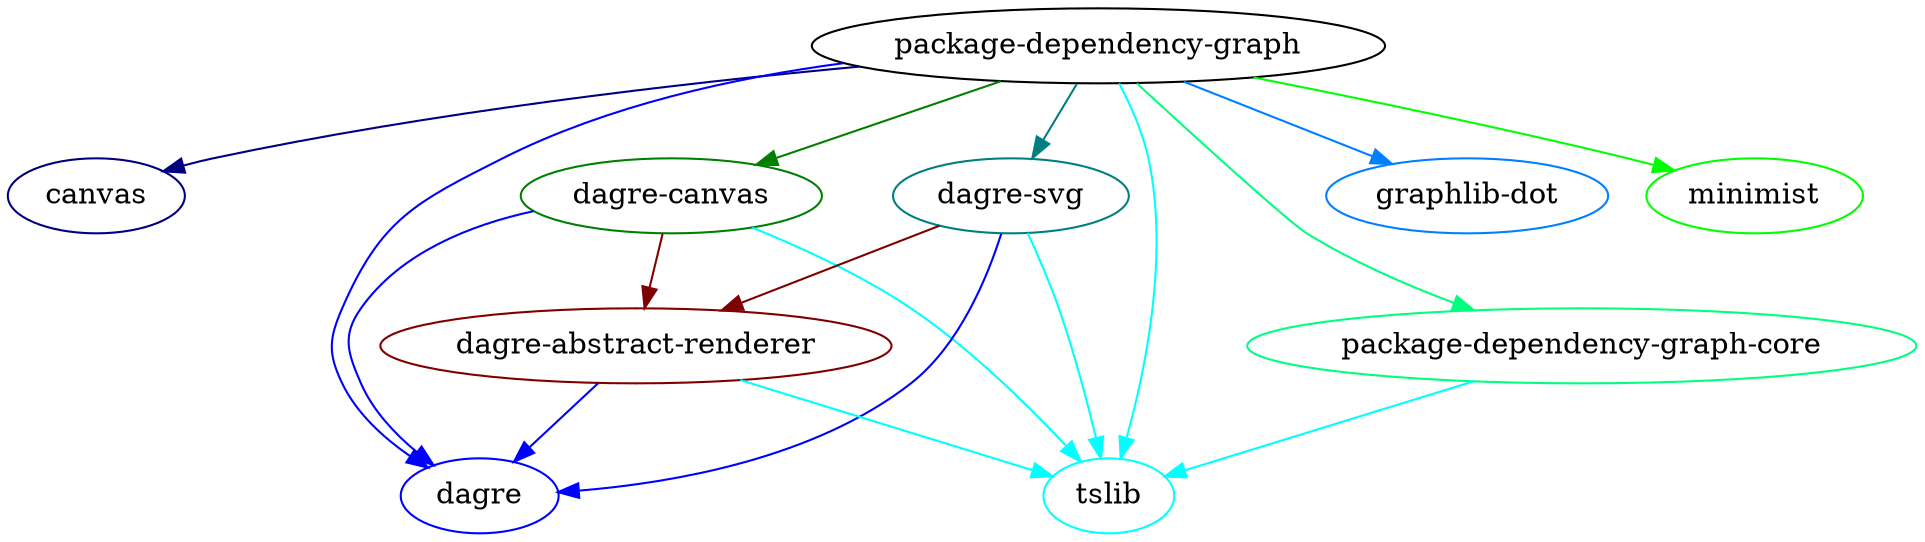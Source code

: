 // generated by package-dependency-graph
digraph {
  package_dependency_graph -> canvas[color = "#00007f"]
  package_dependency_graph -> dagre[color = "#0000ff"]
  package_dependency_graph -> dagre_canvas[color = "#007f00"]
  package_dependency_graph -> dagre_svg[color = "#007f7f"]
  package_dependency_graph -> graphlib_dot[color = "#007fff"]
  package_dependency_graph -> minimist[color = "#00ff00"]
  package_dependency_graph -> package_dependency_graph_core[color = "#00ff7f"]
  package_dependency_graph -> tslib[color = "#00ffff"]
  package_dependency_graph_core -> tslib[color = "#00ffff"]
  dagre_abstract_renderer -> dagre[color = "#0000ff"]
  dagre_abstract_renderer -> tslib[color = "#00ffff"]
  dagre_canvas -> dagre[color = "#0000ff"]
  dagre_canvas -> dagre_abstract_renderer[color = "#7f0000"]
  dagre_canvas -> tslib[color = "#00ffff"]
  dagre_svg -> dagre[color = "#0000ff"]
  dagre_svg -> dagre_abstract_renderer[color = "#7f0000"]
  dagre_svg -> tslib[color = "#00ffff"]

  package_dependency_graph[label = "package-dependency-graph", color = "#000000"]
  canvas[label = "canvas", color = "#00007f"]
  dagre[label = "dagre", color = "#0000ff"]
  dagre_canvas[label = "dagre-canvas", color = "#007f00"]
  dagre_svg[label = "dagre-svg", color = "#007f7f"]
  graphlib_dot[label = "graphlib-dot", color = "#007fff"]
  minimist[label = "minimist", color = "#00ff00"]
  package_dependency_graph_core[label = "package-dependency-graph-core", color = "#00ff7f"]
  tslib[label = "tslib", color = "#00ffff"]
  dagre_abstract_renderer[label = "dagre-abstract-renderer", color = "#7f0000"]
}